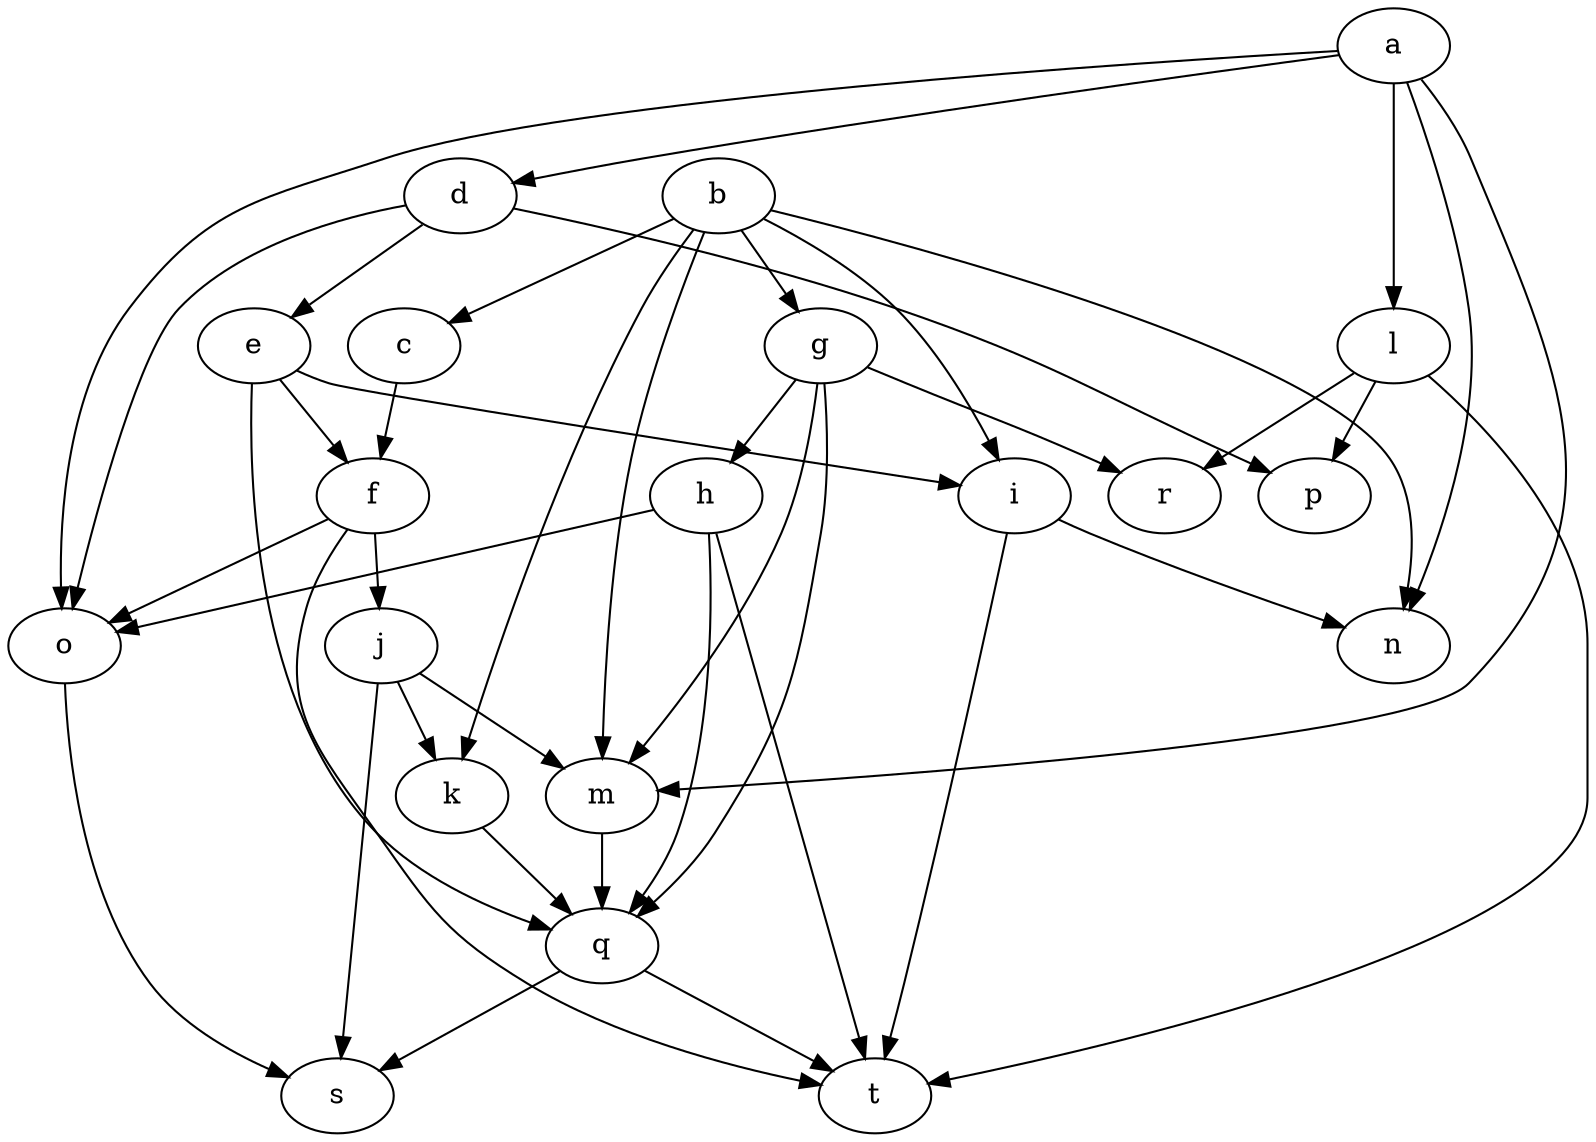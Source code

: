 digraph "autogenerated" {
	a  [Weight=403];
	b  [Weight=182];
	c  [Weight=74];
	d  [Weight=833];
	e  [Weight=927];
	f  [Weight=701];
	g  [Weight=640];
	h  [Weight=800];
	i  [Weight=735];
	j  [Weight=118];
	k  [Weight=890];
	l  [Weight=341];
	m  [Weight=869];
	n  [Weight=537];
	o  [Weight=585];
	p  [Weight=844];
	q  [Weight=91];
	r  [Weight=903];
	s  [Weight=637];
	t  [Weight=175];
	a -> d[Weight=781];
	a -> l[Weight=401];
	a -> m[Weight=162];
	a -> n[Weight=723];
	a -> o[Weight=664];
	b -> c[Weight=772];
	b -> g[Weight=41];
	b -> i[Weight=247];
	b -> k[Weight=907];
	b -> m[Weight=825];
	b -> n[Weight=178];
	c -> f[Weight=68];
	d -> e[Weight=448];
	d -> o[Weight=153];
	d -> p[Weight=355];
	e -> f[Weight=696];
	e -> i[Weight=7];
	e -> q[Weight=149];
	f -> j[Weight=352];
	f -> o[Weight=349];
	f -> t[Weight=544];
	g -> h[Weight=651];
	g -> m[Weight=799];
	g -> q[Weight=911];
	g -> r[Weight=562];
	h -> o[Weight=388];
	h -> q[Weight=702];
	h -> t[Weight=210];
	i -> n[Weight=245];
	i -> t[Weight=843];
	j -> k[Weight=859];
	j -> m[Weight=201];
	j -> s[Weight=585];
	k -> q[Weight=368];
	l -> p[Weight=208];
	l -> r[Weight=27];
	l -> t[Weight=921];
	m -> q[Weight=194];
	o -> s[Weight=674];
	q -> s[Weight=248];
	q -> t[Weight=663];
}